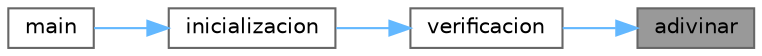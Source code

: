 digraph "adivinar"
{
 // LATEX_PDF_SIZE
  bgcolor="transparent";
  edge [fontname=Helvetica,fontsize=10,labelfontname=Helvetica,labelfontsize=10];
  node [fontname=Helvetica,fontsize=10,shape=box,height=0.2,width=0.4];
  rankdir="RL";
  Node1 [id="Node000001",label="adivinar",height=0.2,width=0.4,color="gray40", fillcolor="grey60", style="filled", fontcolor="black",tooltip="Se establece la funcion 'adivinar' Esta se encargara de ver si la palabra se esta adivinando o no."];
  Node1 -> Node2 [id="edge1_Node000001_Node000002",dir="back",color="steelblue1",style="solid",tooltip=" "];
  Node2 [id="Node000002",label="verificacion",height=0.2,width=0.4,color="grey40", fillcolor="white", style="filled",URL="$verificacion_8cpp.html#a94520801f63b4e7479557c5b15522637",tooltip="Se establece la funcion 'verificacion' Esta se encarara de ver si la palabra se esta adivinando o no."];
  Node2 -> Node3 [id="edge2_Node000002_Node000003",dir="back",color="steelblue1",style="solid",tooltip=" "];
  Node3 [id="Node000003",label="inicializacion",height=0.2,width=0.4,color="grey40", fillcolor="white", style="filled",URL="$inicializacion_8cpp.html#a31ce1bf076496cf3da3af6338ae0e5ee",tooltip="Se establece la funcion 'inicializacion'."];
  Node3 -> Node4 [id="edge3_Node000003_Node000004",dir="back",color="steelblue1",style="solid",tooltip=" "];
  Node4 [id="Node000004",label="main",height=0.2,width=0.4,color="grey40", fillcolor="white", style="filled",URL="$main_8cpp.html#ae66f6b31b5ad750f1fe042a706a4e3d4",tooltip=" "];
}

